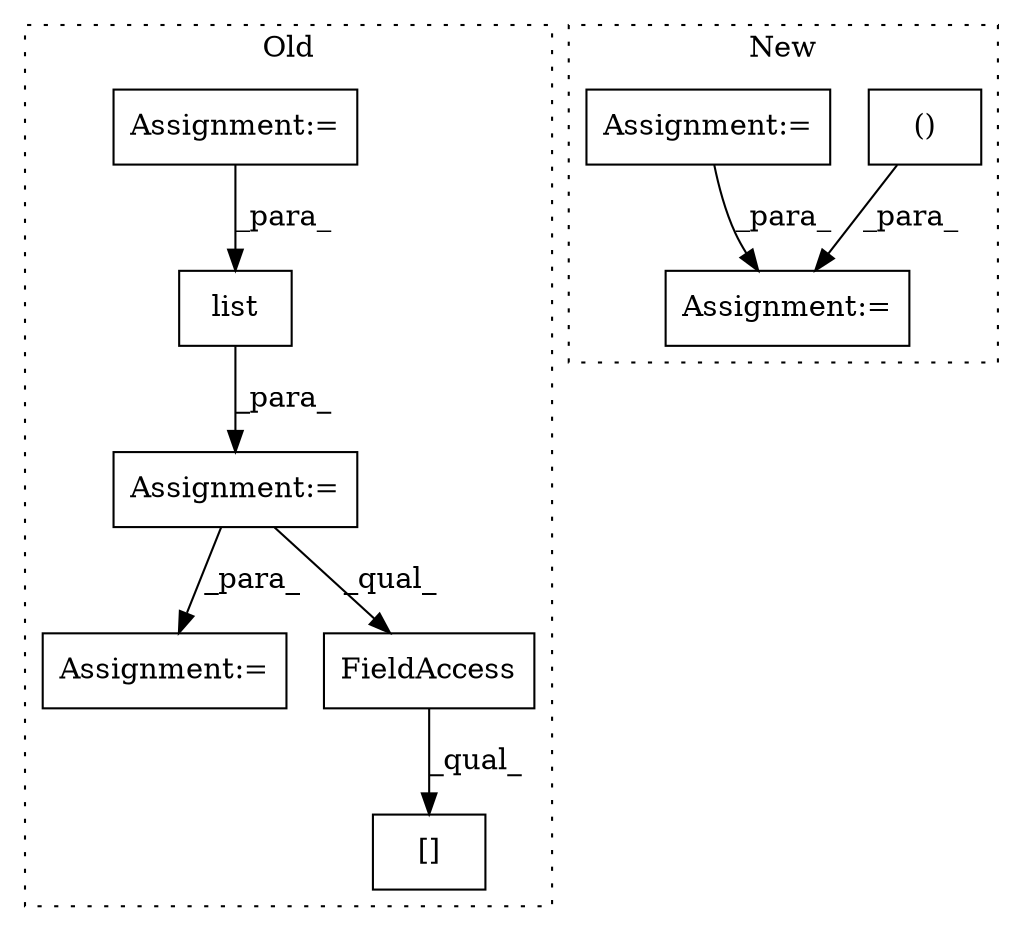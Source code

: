 digraph G {
subgraph cluster0 {
1 [label="list" a="32" s="1979,2017" l="5,1" shape="box"];
3 [label="Assignment:=" a="7" s="2242" l="1" shape="box"];
5 [label="Assignment:=" a="7" s="1889" l="5" shape="box"];
7 [label="Assignment:=" a="7" s="1978" l="1" shape="box"];
8 [label="FieldAccess" a="22" s="2081" l="16" shape="box"];
9 [label="[]" a="2" s="2081,2099" l="17,1" shape="box"];
label = "Old";
style="dotted";
}
subgraph cluster1 {
2 [label="()" a="106" s="2265" l="30" shape="box"];
4 [label="Assignment:=" a="7" s="2211" l="1" shape="box"];
6 [label="Assignment:=" a="7" s="2082" l="1" shape="box"];
label = "New";
style="dotted";
}
1 -> 7 [label="_para_"];
2 -> 4 [label="_para_"];
5 -> 1 [label="_para_"];
6 -> 4 [label="_para_"];
7 -> 3 [label="_para_"];
7 -> 8 [label="_qual_"];
8 -> 9 [label="_qual_"];
}